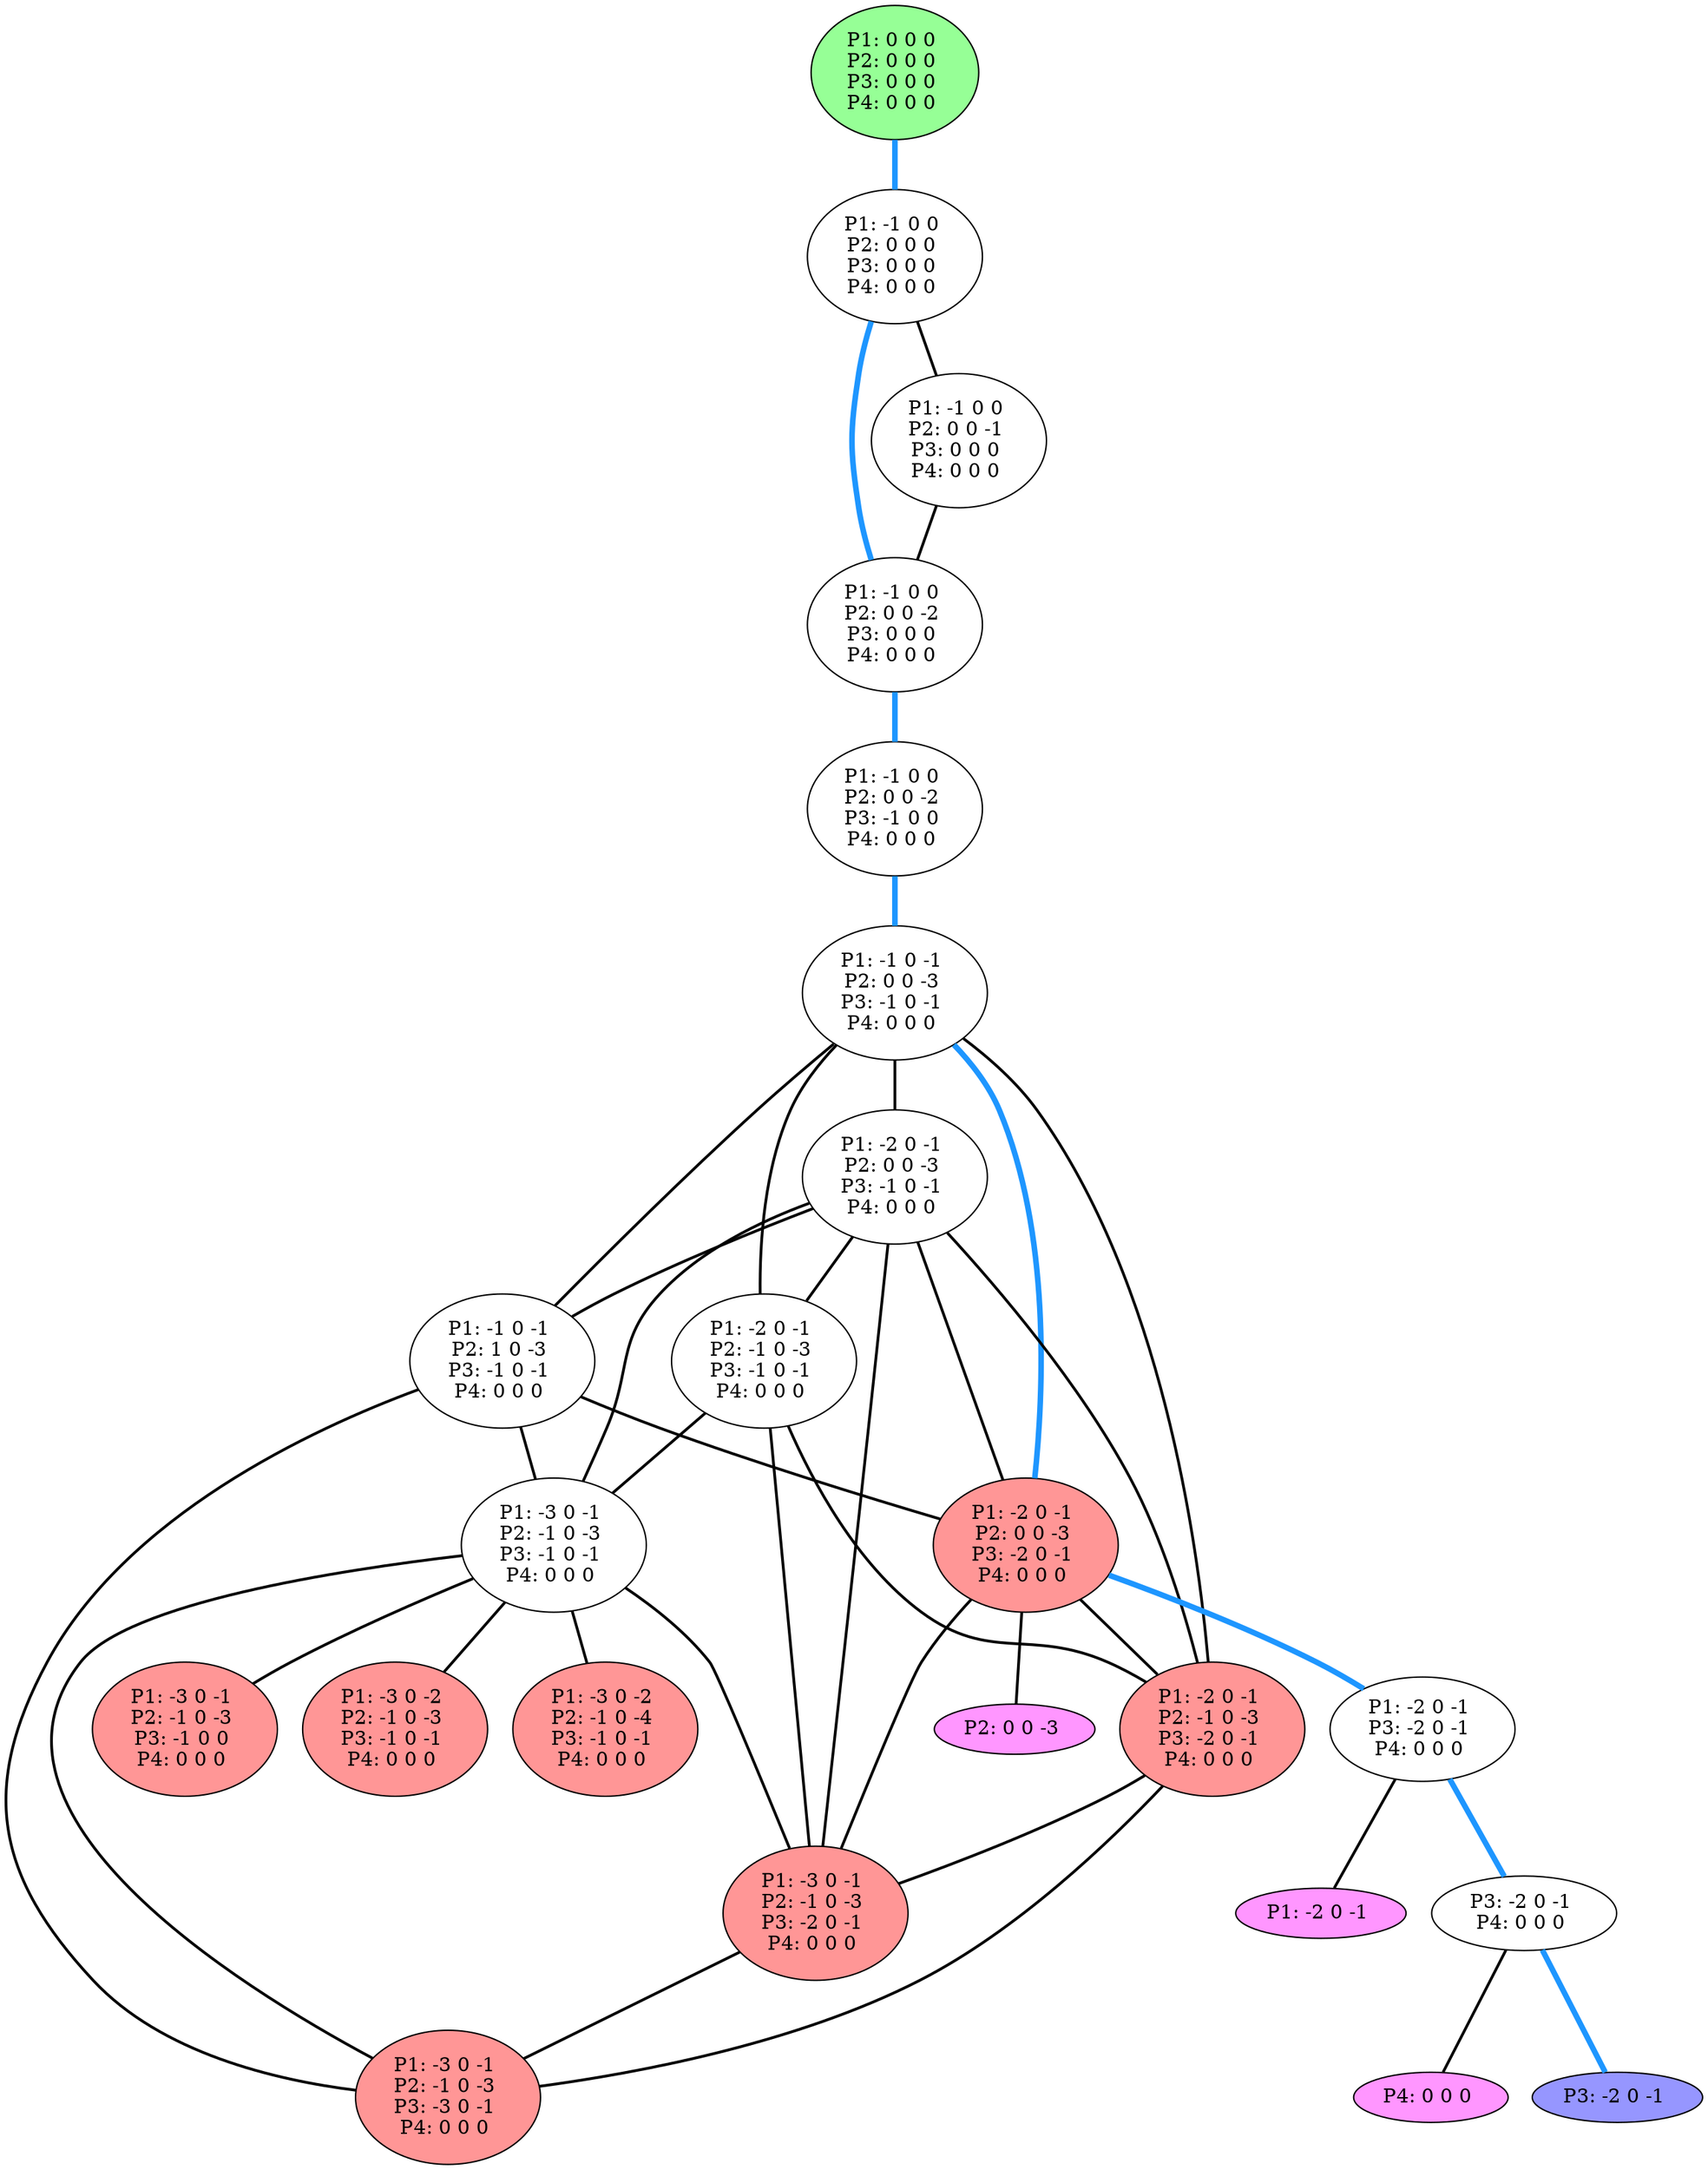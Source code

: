 graph G {
color = "black"
0 [label = "P1: 0 0 0 
P2: 0 0 0 
P3: 0 0 0 
P4: 0 0 0 
",  style="filled", fillcolor = "#96FF96"];
1 [label = "P1: -1 0 0 
P2: 0 0 0 
P3: 0 0 0 
P4: 0 0 0 
"];
2 [label = "P1: -1 0 0 
P2: 0 0 -1 
P3: 0 0 0 
P4: 0 0 0 
"];
3 [label = "P1: -1 0 0 
P2: 0 0 -2 
P3: 0 0 0 
P4: 0 0 0 
"];
4 [label = "P1: -1 0 0 
P2: 0 0 -2 
P3: -1 0 0 
P4: 0 0 0 
"];
5 [label = "P1: -1 0 -1 
P2: 0 0 -3 
P3: -1 0 -1 
P4: 0 0 0 
"];
6 [label = "P1: -2 0 -1 
P2: 0 0 -3 
P3: -1 0 -1 
P4: 0 0 0 
"];
7 [label = "P1: -1 0 -1 
P2: 1 0 -3 
P3: -1 0 -1 
P4: 0 0 0 
"];
8 [label = "P1: -2 0 -1 
P2: -1 0 -3 
P3: -1 0 -1 
P4: 0 0 0 
"];
9 [label = "P1: -2 0 -1 
P2: 0 0 -3 
P3: -2 0 -1 
P4: 0 0 0 
",  style="filled", fillcolor = "#FF9696"];
10 [label = "P1: -2 0 -1 
P2: -1 0 -3 
P3: -2 0 -1 
P4: 0 0 0 
",  style="filled", fillcolor = "#FF9696"];
11 [label = "P1: -3 0 -1 
P2: -1 0 -3 
P3: -1 0 -1 
P4: 0 0 0 
"];
12 [label = "P1: -3 0 -1 
P2: -1 0 -3 
P3: -2 0 -1 
P4: 0 0 0 
",  style="filled", fillcolor = "#FF9696"];
13 [label = "P1: -3 0 -1 
P2: -1 0 -3 
P3: -3 0 -1 
P4: 0 0 0 
",  style="filled", fillcolor = "#FF9696"];
14 [label = "P1: -3 0 -2 
P2: -1 0 -3 
P3: -1 0 -1 
P4: 0 0 0 
",  style="filled", fillcolor = "#FF9696"];
15 [label = "P1: -3 0 -2 
P2: -1 0 -4 
P3: -1 0 -1 
P4: 0 0 0 
",  style="filled", fillcolor = "#FF9696"];
16 [label = "P1: -3 0 -1 
P2: -1 0 -3 
P3: -1 0 0 
P4: 0 0 0 
",  style="filled", fillcolor = "#FF9696"];
17 [label = "P2: 0 0 -3 
",  style="filled", fillcolor = "#FF96FF"];
18 [label = "P1: -2 0 -1 
P3: -2 0 -1 
P4: 0 0 0 
"];
19 [label = "P1: -2 0 -1 
",  style="filled", fillcolor = "#FF96FF"];
20 [label = "P3: -2 0 -1 
P4: 0 0 0 
"];
21 [label = "P3: -2 0 -1 
", style="filled", fillcolor = "#9696FF"];
22 [label = "P4: 0 0 0 
",  style="filled", fillcolor = "#FF96FF"];
edge [style=bold];
0 -- 1 [color="#1E96FF", penwidth=4.0];

1 -- 2 [color=black];
1 -- 3 [color="#1E96FF", penwidth=4.0];

2 -- 3 [color=black];

3 -- 4 [color="#1E96FF", penwidth=4.0];

4 -- 5 [color="#1E96FF", penwidth=4.0];

5 -- 6 [color=black];
5 -- 7 [color=black];
5 -- 8 [color=black];
5 -- 9 [color="#1E96FF", penwidth=4.0];
5 -- 10 [color=black];

6 -- 8 [color=black];
6 -- 11 [color=black];
6 -- 7 [color=black];
6 -- 9 [color=black];
6 -- 10 [color=black];
6 -- 12 [color=black];

7 -- 11 [color=black];
7 -- 9 [color=black];
7 -- 13 [color=black];

8 -- 11 [color=black];
8 -- 10 [color=black];
8 -- 12 [color=black];

9 -- 10 [color=black];
9 -- 12 [color=black];
9 -- 18 [color="#1E96FF", penwidth=4.0];
9 -- 17 [color=black];

10 -- 12 [color=black];
10 -- 13 [color=black];

11 -- 14 [color=black];
11 -- 15 [color=black];
11 -- 12 [color=black];
11 -- 13 [color=black];
11 -- 16 [color=black];

12 -- 13 [color=black];





18 -- 20 [color="#1E96FF", penwidth=4.0];
18 -- 19 [color=black];

20 -- 22 [color=black];
20 -- 21 [color="#1E96FF", penwidth=4.0];

}
